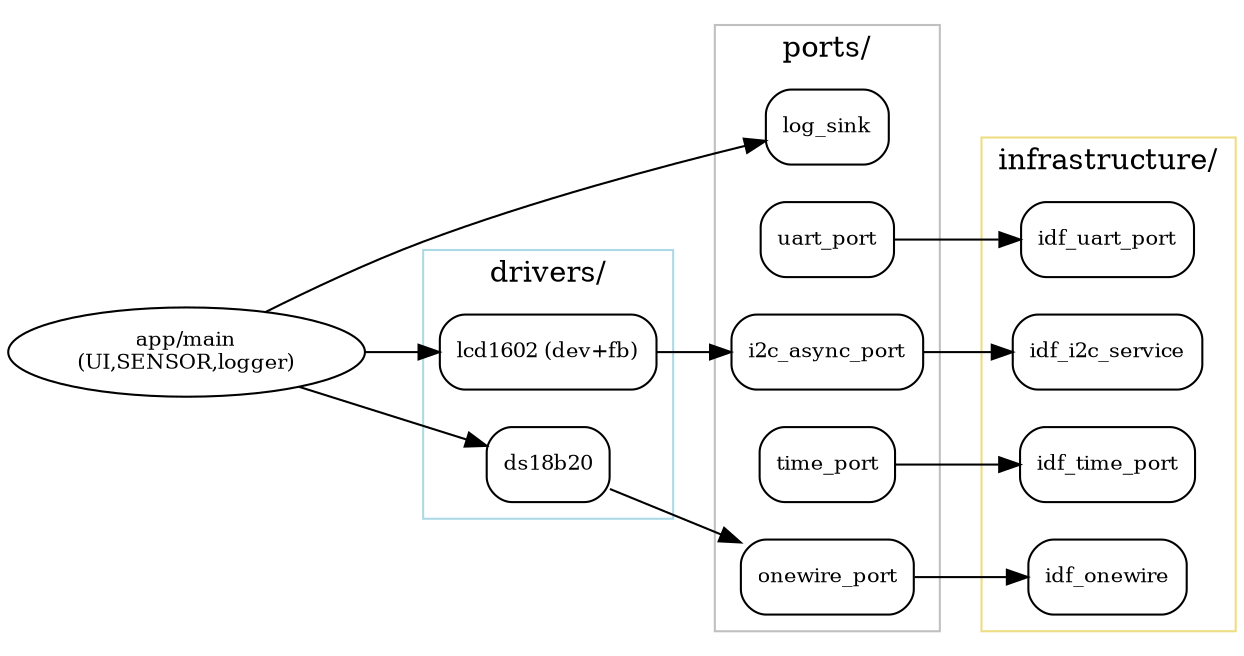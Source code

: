 digraph "Arch" {
  rankdir=LR; node[shape=box,style=rounded,fontsize=10];
  subgraph cluster_ports { label="ports/"; color=gray;
    i2c[label="i2c_async_port"]; uart[label="uart_port"]; ow[label="onewire_port"]; time[label="time_port"]; log[label="log_sink"];
  }
  subgraph cluster_drivers { label="drivers/"; color=lightblue;
    lcd[label="lcd1602 (dev+fb)"]; ds[label="ds18b20"];
  }
  subgraph cluster_infra { label="infrastructure/"; color=lightgoldenrod;
    i2cs[label="idf_i2c_service"]; uarts[label="idf_uart_port"]; times[label="idf_time_port"]; ows[label="idf_onewire"];
  }
  app[shape=oval,label="app/main\n(UI,SENSOR,logger)"];
  app->lcd; app->ds; lcd->i2c; ds->ow; i2c->i2cs; uart->uarts; time->times; ow->ows; app->log;
}

